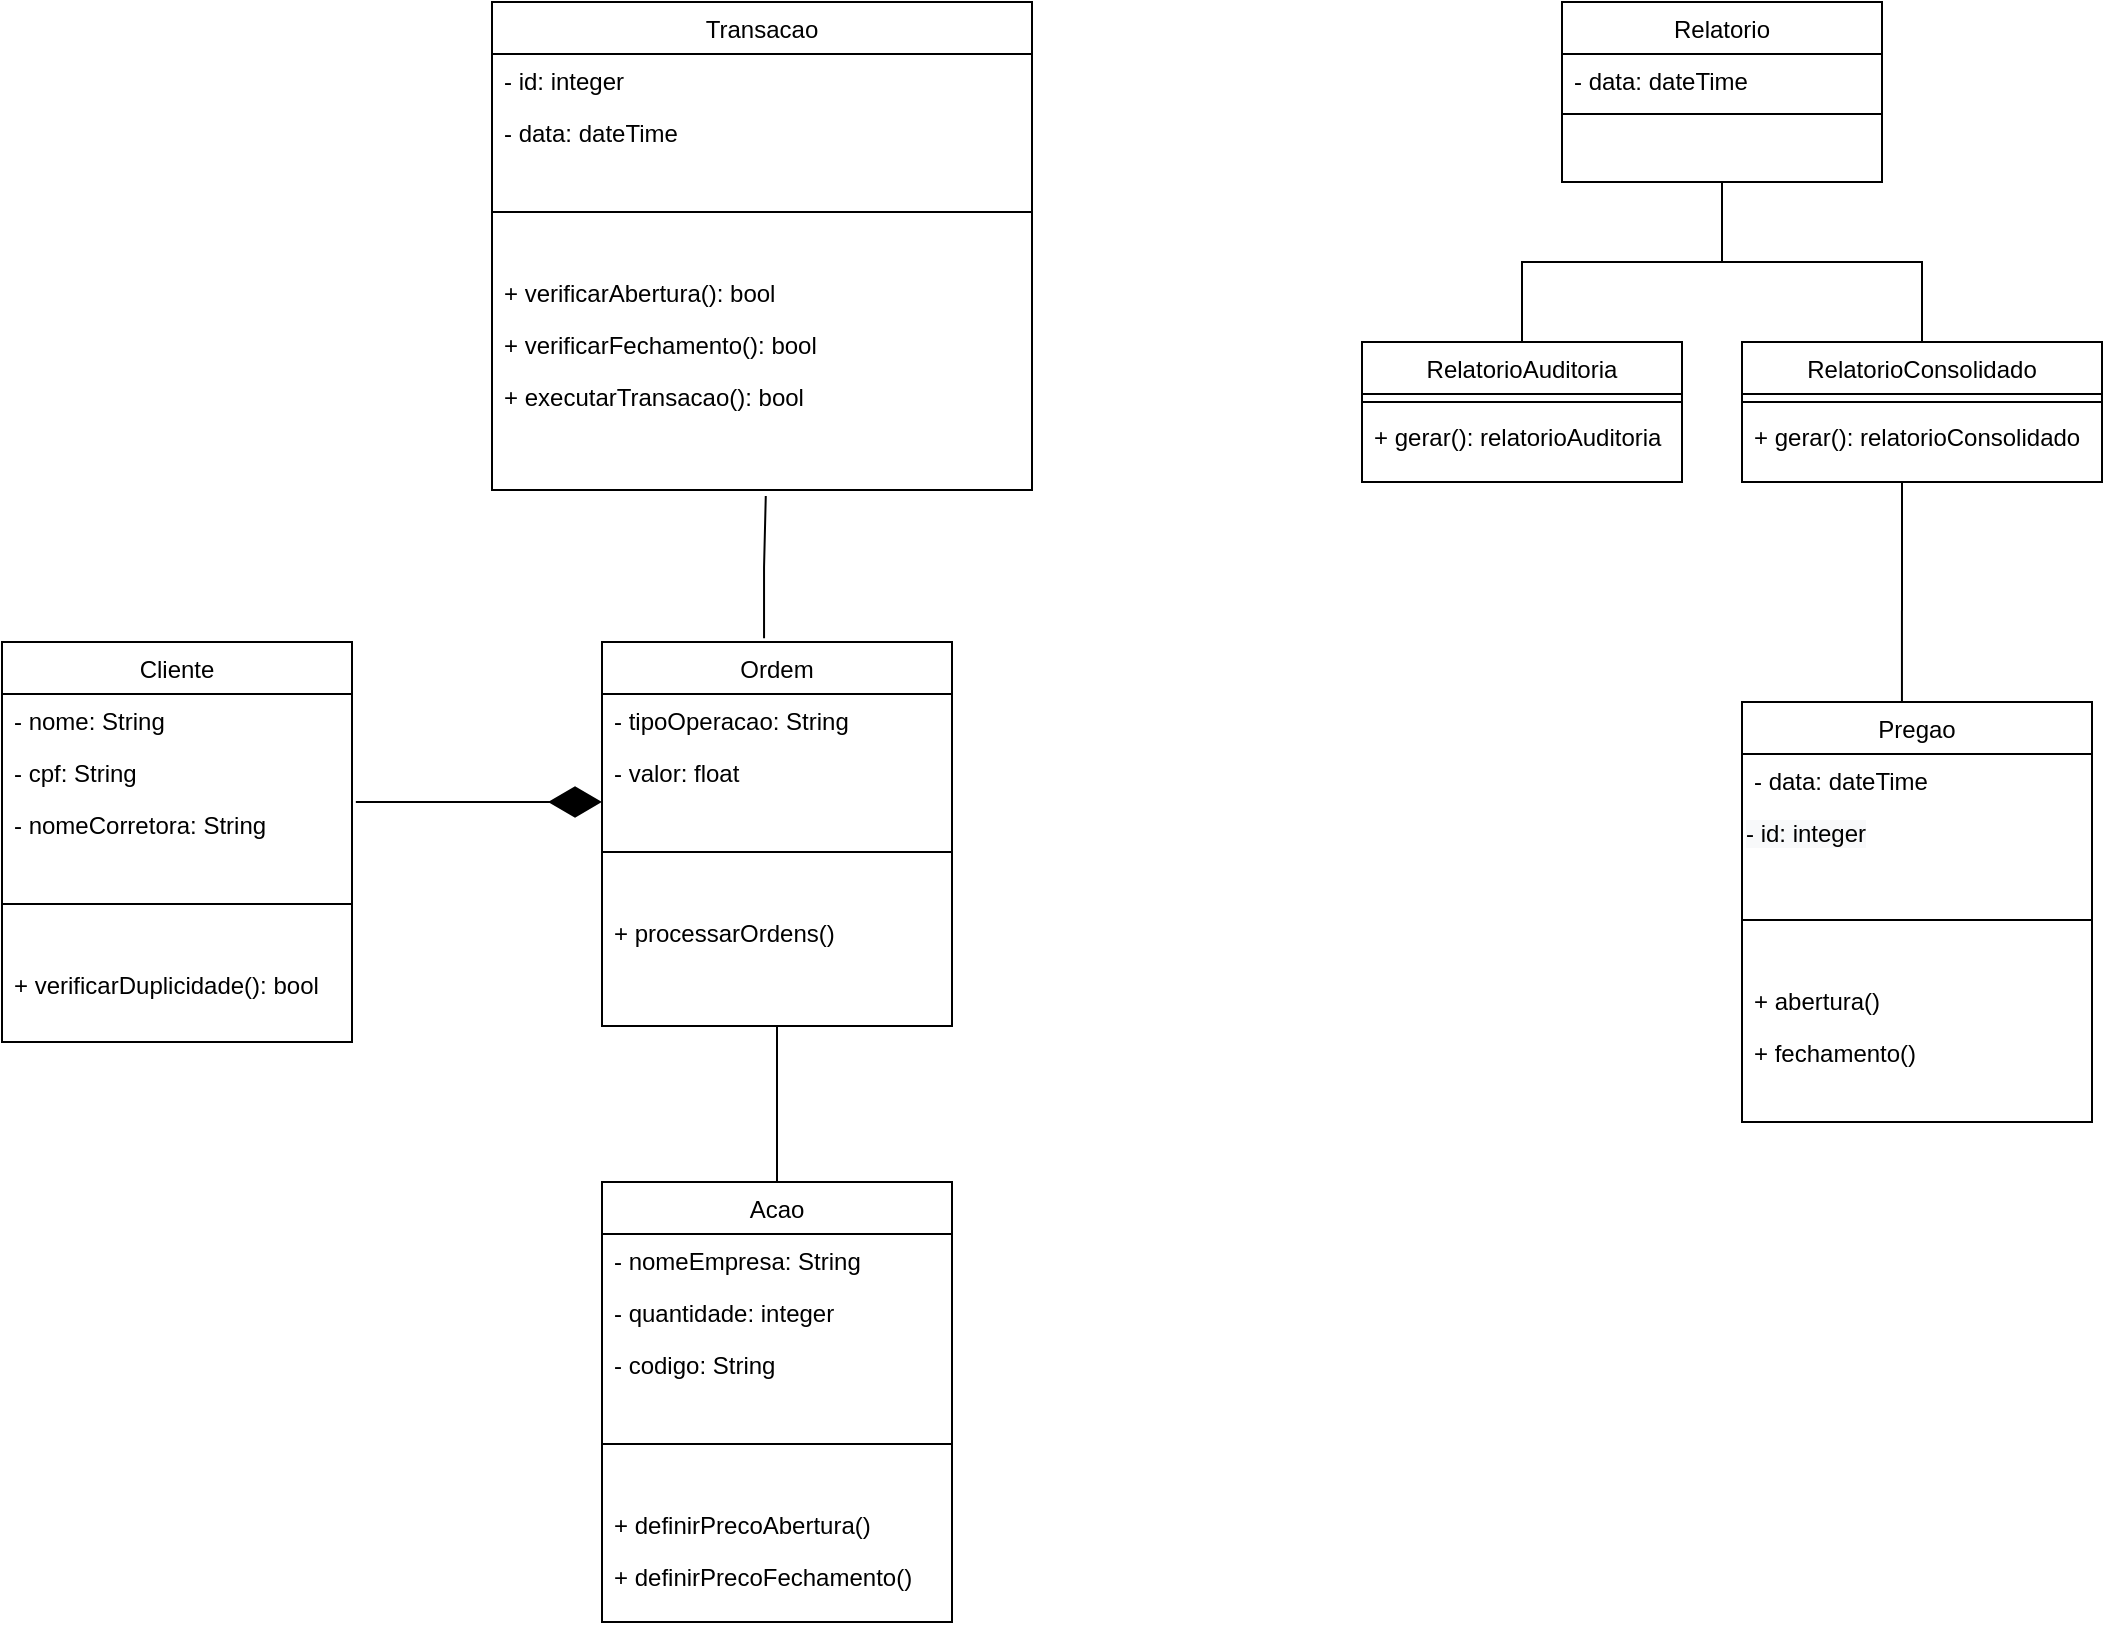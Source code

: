 <mxfile version="18.2.1" type="device"><diagram id="C5RBs43oDa-KdzZeNtuy" name="Page-1"><mxGraphModel dx="1382" dy="795" grid="1" gridSize="10" guides="1" tooltips="1" connect="1" arrows="1" fold="1" page="1" pageScale="1" pageWidth="1920" pageHeight="1200" math="0" shadow="0"><root><mxCell id="WIyWlLk6GJQsqaUBKTNV-0"/><mxCell id="WIyWlLk6GJQsqaUBKTNV-1" parent="WIyWlLk6GJQsqaUBKTNV-0"/><mxCell id="zkfFHV4jXpPFQw0GAbJ--0" value="Relatorio" style="swimlane;fontStyle=0;align=center;verticalAlign=top;childLayout=stackLayout;horizontal=1;startSize=26;horizontalStack=0;resizeParent=1;resizeLast=0;collapsible=1;marginBottom=0;rounded=0;shadow=0;strokeWidth=1;" parent="WIyWlLk6GJQsqaUBKTNV-1" vertex="1"><mxGeometry x="1050" y="40" width="160" height="90" as="geometry"><mxRectangle x="230" y="140" width="160" height="26" as="alternateBounds"/></mxGeometry></mxCell><mxCell id="zkfFHV4jXpPFQw0GAbJ--3" value="- data: dateTime" style="text;align=left;verticalAlign=top;spacingLeft=4;spacingRight=4;overflow=hidden;rotatable=0;points=[[0,0.5],[1,0.5]];portConstraint=eastwest;rounded=0;shadow=0;html=0;" parent="zkfFHV4jXpPFQw0GAbJ--0" vertex="1"><mxGeometry y="26" width="160" height="26" as="geometry"/></mxCell><mxCell id="zkfFHV4jXpPFQw0GAbJ--4" value="" style="line;html=1;strokeWidth=1;align=left;verticalAlign=middle;spacingTop=-1;spacingLeft=3;spacingRight=3;rotatable=0;labelPosition=right;points=[];portConstraint=eastwest;" parent="zkfFHV4jXpPFQw0GAbJ--0" vertex="1"><mxGeometry y="52" width="160" height="8" as="geometry"/></mxCell><mxCell id="zkfFHV4jXpPFQw0GAbJ--6" value="RelatorioAuditoria" style="swimlane;fontStyle=0;align=center;verticalAlign=top;childLayout=stackLayout;horizontal=1;startSize=26;horizontalStack=0;resizeParent=1;resizeLast=0;collapsible=1;marginBottom=0;rounded=0;shadow=0;strokeWidth=1;" parent="WIyWlLk6GJQsqaUBKTNV-1" vertex="1"><mxGeometry x="950" y="210" width="160" height="70" as="geometry"><mxRectangle x="130" y="380" width="160" height="26" as="alternateBounds"/></mxGeometry></mxCell><mxCell id="zkfFHV4jXpPFQw0GAbJ--9" value="" style="line;html=1;strokeWidth=1;align=left;verticalAlign=middle;spacingTop=-1;spacingLeft=3;spacingRight=3;rotatable=0;labelPosition=right;points=[];portConstraint=eastwest;" parent="zkfFHV4jXpPFQw0GAbJ--6" vertex="1"><mxGeometry y="26" width="160" height="8" as="geometry"/></mxCell><mxCell id="zkfFHV4jXpPFQw0GAbJ--11" value="+ gerar(): relatorioAuditoria" style="text;align=left;verticalAlign=top;spacingLeft=4;spacingRight=4;overflow=hidden;rotatable=0;points=[[0,0.5],[1,0.5]];portConstraint=eastwest;" parent="zkfFHV4jXpPFQw0GAbJ--6" vertex="1"><mxGeometry y="34" width="160" height="26" as="geometry"/></mxCell><mxCell id="zkfFHV4jXpPFQw0GAbJ--12" value="" style="endArrow=none;endSize=10;endFill=0;shadow=0;strokeWidth=1;rounded=0;edgeStyle=elbowEdgeStyle;elbow=vertical;" parent="WIyWlLk6GJQsqaUBKTNV-1" source="zkfFHV4jXpPFQw0GAbJ--6" target="zkfFHV4jXpPFQw0GAbJ--0" edge="1"><mxGeometry width="160" relative="1" as="geometry"><mxPoint x="1030" y="123" as="sourcePoint"/><mxPoint x="1030" y="123" as="targetPoint"/></mxGeometry></mxCell><mxCell id="zkfFHV4jXpPFQw0GAbJ--13" value="RelatorioConsolidado" style="swimlane;fontStyle=0;align=center;verticalAlign=top;childLayout=stackLayout;horizontal=1;startSize=26;horizontalStack=0;resizeParent=1;resizeLast=0;collapsible=1;marginBottom=0;rounded=0;shadow=0;strokeWidth=1;" parent="WIyWlLk6GJQsqaUBKTNV-1" vertex="1"><mxGeometry x="1140" y="210" width="180" height="70" as="geometry"><mxRectangle x="340" y="380" width="170" height="26" as="alternateBounds"/></mxGeometry></mxCell><mxCell id="zkfFHV4jXpPFQw0GAbJ--15" value="" style="line;html=1;strokeWidth=1;align=left;verticalAlign=middle;spacingTop=-1;spacingLeft=3;spacingRight=3;rotatable=0;labelPosition=right;points=[];portConstraint=eastwest;" parent="zkfFHV4jXpPFQw0GAbJ--13" vertex="1"><mxGeometry y="26" width="180" height="8" as="geometry"/></mxCell><mxCell id="bcy7xY6kVQwOa64BKdkR-0" value="+ gerar(): relatorioConsolidado" style="text;align=left;verticalAlign=top;spacingLeft=4;spacingRight=4;overflow=hidden;rotatable=0;points=[[0,0.5],[1,0.5]];portConstraint=eastwest;" parent="zkfFHV4jXpPFQw0GAbJ--13" vertex="1"><mxGeometry y="34" width="180" height="26" as="geometry"/></mxCell><mxCell id="zkfFHV4jXpPFQw0GAbJ--16" value="" style="endArrow=none;endSize=10;endFill=0;shadow=0;strokeWidth=1;rounded=0;edgeStyle=elbowEdgeStyle;elbow=vertical;" parent="WIyWlLk6GJQsqaUBKTNV-1" source="zkfFHV4jXpPFQw0GAbJ--13" target="zkfFHV4jXpPFQw0GAbJ--0" edge="1"><mxGeometry width="160" relative="1" as="geometry"><mxPoint x="1040" y="293" as="sourcePoint"/><mxPoint x="1140" y="191" as="targetPoint"/></mxGeometry></mxCell><mxCell id="bcy7xY6kVQwOa64BKdkR-1" value="Transacao" style="swimlane;fontStyle=0;align=center;verticalAlign=top;childLayout=stackLayout;horizontal=1;startSize=26;horizontalStack=0;resizeParent=1;resizeLast=0;collapsible=1;marginBottom=0;rounded=0;shadow=0;strokeWidth=1;" parent="WIyWlLk6GJQsqaUBKTNV-1" vertex="1"><mxGeometry x="515" y="40" width="270" height="244" as="geometry"><mxRectangle x="550" y="140" width="160" height="26" as="alternateBounds"/></mxGeometry></mxCell><mxCell id="bcy7xY6kVQwOa64BKdkR-71" value="- id: integer" style="text;align=left;verticalAlign=top;spacingLeft=4;spacingRight=4;overflow=hidden;rotatable=0;points=[[0,0.5],[1,0.5]];portConstraint=eastwest;rounded=0;shadow=0;html=0;" parent="bcy7xY6kVQwOa64BKdkR-1" vertex="1"><mxGeometry y="26" width="270" height="26" as="geometry"/></mxCell><mxCell id="bcy7xY6kVQwOa64BKdkR-72" value="- data: dateTime" style="text;align=left;verticalAlign=top;spacingLeft=4;spacingRight=4;overflow=hidden;rotatable=0;points=[[0,0.5],[1,0.5]];portConstraint=eastwest;rounded=0;shadow=0;html=0;" parent="bcy7xY6kVQwOa64BKdkR-1" vertex="1"><mxGeometry y="52" width="270" height="26" as="geometry"/></mxCell><mxCell id="bcy7xY6kVQwOa64BKdkR-7" value="" style="line;html=1;strokeWidth=1;align=left;verticalAlign=middle;spacingTop=-1;spacingLeft=3;spacingRight=3;rotatable=0;labelPosition=right;points=[];portConstraint=eastwest;" parent="bcy7xY6kVQwOa64BKdkR-1" vertex="1"><mxGeometry y="78" width="270" height="54" as="geometry"/></mxCell><mxCell id="bcy7xY6kVQwOa64BKdkR-69" value="+ verificarAbertura(): bool" style="text;align=left;verticalAlign=top;spacingLeft=4;spacingRight=4;overflow=hidden;rotatable=0;points=[[0,0.5],[1,0.5]];portConstraint=eastwest;" parent="bcy7xY6kVQwOa64BKdkR-1" vertex="1"><mxGeometry y="132" width="270" height="26" as="geometry"/></mxCell><mxCell id="bcy7xY6kVQwOa64BKdkR-70" value="+ verificarFechamento(): bool" style="text;align=left;verticalAlign=top;spacingLeft=4;spacingRight=4;overflow=hidden;rotatable=0;points=[[0,0.5],[1,0.5]];portConstraint=eastwest;" parent="bcy7xY6kVQwOa64BKdkR-1" vertex="1"><mxGeometry y="158" width="270" height="26" as="geometry"/></mxCell><mxCell id="bcy7xY6kVQwOa64BKdkR-66" value="+ executarTransacao(): bool" style="text;align=left;verticalAlign=top;spacingLeft=4;spacingRight=4;overflow=hidden;rotatable=0;points=[[0,0.5],[1,0.5]];portConstraint=eastwest;" parent="bcy7xY6kVQwOa64BKdkR-1" vertex="1"><mxGeometry y="184" width="270" height="60" as="geometry"/></mxCell><mxCell id="bcy7xY6kVQwOa64BKdkR-29" value="Ordem" style="swimlane;fontStyle=0;align=center;verticalAlign=top;childLayout=stackLayout;horizontal=1;startSize=26;horizontalStack=0;resizeParent=1;resizeLast=0;collapsible=1;marginBottom=0;rounded=0;shadow=0;strokeWidth=1;" parent="WIyWlLk6GJQsqaUBKTNV-1" vertex="1"><mxGeometry x="570" y="360" width="175" height="192" as="geometry"><mxRectangle x="550" y="140" width="160" height="26" as="alternateBounds"/></mxGeometry></mxCell><mxCell id="bcy7xY6kVQwOa64BKdkR-32" value="- tipoOperacao: String" style="text;align=left;verticalAlign=top;spacingLeft=4;spacingRight=4;overflow=hidden;rotatable=0;points=[[0,0.5],[1,0.5]];portConstraint=eastwest;rounded=0;shadow=0;html=0;" parent="bcy7xY6kVQwOa64BKdkR-29" vertex="1"><mxGeometry y="26" width="175" height="26" as="geometry"/></mxCell><mxCell id="bcy7xY6kVQwOa64BKdkR-33" value="- valor: float" style="text;align=left;verticalAlign=top;spacingLeft=4;spacingRight=4;overflow=hidden;rotatable=0;points=[[0,0.5],[1,0.5]];portConstraint=eastwest;rounded=0;shadow=0;html=0;" parent="bcy7xY6kVQwOa64BKdkR-29" vertex="1"><mxGeometry y="52" width="175" height="26" as="geometry"/></mxCell><mxCell id="bcy7xY6kVQwOa64BKdkR-30" value="" style="line;html=1;strokeWidth=1;align=left;verticalAlign=middle;spacingTop=-1;spacingLeft=3;spacingRight=3;rotatable=0;labelPosition=right;points=[];portConstraint=eastwest;" parent="bcy7xY6kVQwOa64BKdkR-29" vertex="1"><mxGeometry y="78" width="175" height="54" as="geometry"/></mxCell><mxCell id="bcy7xY6kVQwOa64BKdkR-81" value="+ processarOrdens()" style="text;align=left;verticalAlign=top;spacingLeft=4;spacingRight=4;overflow=hidden;rotatable=0;points=[[0,0.5],[1,0.5]];portConstraint=eastwest;" parent="bcy7xY6kVQwOa64BKdkR-29" vertex="1"><mxGeometry y="132" width="175" height="60" as="geometry"/></mxCell><mxCell id="bcy7xY6kVQwOa64BKdkR-38" value="Acao" style="swimlane;fontStyle=0;align=center;verticalAlign=top;childLayout=stackLayout;horizontal=1;startSize=26;horizontalStack=0;resizeParent=1;resizeLast=0;collapsible=1;marginBottom=0;rounded=0;shadow=0;strokeWidth=1;" parent="WIyWlLk6GJQsqaUBKTNV-1" vertex="1"><mxGeometry x="570" y="630" width="175" height="220" as="geometry"><mxRectangle x="550" y="140" width="160" height="26" as="alternateBounds"/></mxGeometry></mxCell><mxCell id="bcy7xY6kVQwOa64BKdkR-41" value="- nomeEmpresa: String " style="text;align=left;verticalAlign=top;spacingLeft=4;spacingRight=4;overflow=hidden;rotatable=0;points=[[0,0.5],[1,0.5]];portConstraint=eastwest;rounded=0;shadow=0;html=0;" parent="bcy7xY6kVQwOa64BKdkR-38" vertex="1"><mxGeometry y="26" width="175" height="26" as="geometry"/></mxCell><mxCell id="bcy7xY6kVQwOa64BKdkR-78" value="- quantidade: integer " style="text;align=left;verticalAlign=top;spacingLeft=4;spacingRight=4;overflow=hidden;rotatable=0;points=[[0,0.5],[1,0.5]];portConstraint=eastwest;rounded=0;shadow=0;html=0;" parent="bcy7xY6kVQwOa64BKdkR-38" vertex="1"><mxGeometry y="52" width="175" height="26" as="geometry"/></mxCell><mxCell id="bcy7xY6kVQwOa64BKdkR-42" value="- codigo: String" style="text;align=left;verticalAlign=top;spacingLeft=4;spacingRight=4;overflow=hidden;rotatable=0;points=[[0,0.5],[1,0.5]];portConstraint=eastwest;rounded=0;shadow=0;html=0;" parent="bcy7xY6kVQwOa64BKdkR-38" vertex="1"><mxGeometry y="78" width="175" height="26" as="geometry"/></mxCell><mxCell id="bcy7xY6kVQwOa64BKdkR-43" value="" style="line;html=1;strokeWidth=1;align=left;verticalAlign=middle;spacingTop=-1;spacingLeft=3;spacingRight=3;rotatable=0;labelPosition=right;points=[];portConstraint=eastwest;" parent="bcy7xY6kVQwOa64BKdkR-38" vertex="1"><mxGeometry y="104" width="175" height="54" as="geometry"/></mxCell><mxCell id="bcy7xY6kVQwOa64BKdkR-83" value="+ definirPrecoAbertura()" style="text;align=left;verticalAlign=top;spacingLeft=4;spacingRight=4;overflow=hidden;rotatable=0;points=[[0,0.5],[1,0.5]];portConstraint=eastwest;" parent="bcy7xY6kVQwOa64BKdkR-38" vertex="1"><mxGeometry y="158" width="175" height="26" as="geometry"/></mxCell><mxCell id="bcy7xY6kVQwOa64BKdkR-84" value="+ definirPrecoFechamento()" style="text;align=left;verticalAlign=top;spacingLeft=4;spacingRight=4;overflow=hidden;rotatable=0;points=[[0,0.5],[1,0.5]];portConstraint=eastwest;" parent="bcy7xY6kVQwOa64BKdkR-38" vertex="1"><mxGeometry y="184" width="175" height="26" as="geometry"/></mxCell><mxCell id="bcy7xY6kVQwOa64BKdkR-62" value="Cliente" style="swimlane;fontStyle=0;align=center;verticalAlign=top;childLayout=stackLayout;horizontal=1;startSize=26;horizontalStack=0;resizeParent=1;resizeLast=0;collapsible=1;marginBottom=0;rounded=0;shadow=0;strokeWidth=1;" parent="WIyWlLk6GJQsqaUBKTNV-1" vertex="1"><mxGeometry x="270" y="360" width="175" height="200" as="geometry"><mxRectangle x="550" y="140" width="160" height="26" as="alternateBounds"/></mxGeometry></mxCell><mxCell id="bcy7xY6kVQwOa64BKdkR-73" value="- nome: String " style="text;align=left;verticalAlign=top;spacingLeft=4;spacingRight=4;overflow=hidden;rotatable=0;points=[[0,0.5],[1,0.5]];portConstraint=eastwest;rounded=0;shadow=0;html=0;" parent="bcy7xY6kVQwOa64BKdkR-62" vertex="1"><mxGeometry y="26" width="175" height="26" as="geometry"/></mxCell><mxCell id="bcy7xY6kVQwOa64BKdkR-75" value="- cpf: String " style="text;align=left;verticalAlign=top;spacingLeft=4;spacingRight=4;overflow=hidden;rotatable=0;points=[[0,0.5],[1,0.5]];portConstraint=eastwest;rounded=0;shadow=0;html=0;" parent="bcy7xY6kVQwOa64BKdkR-62" vertex="1"><mxGeometry y="52" width="175" height="26" as="geometry"/></mxCell><mxCell id="bcy7xY6kVQwOa64BKdkR-63" value="- nomeCorretora: String " style="text;align=left;verticalAlign=top;spacingLeft=4;spacingRight=4;overflow=hidden;rotatable=0;points=[[0,0.5],[1,0.5]];portConstraint=eastwest;rounded=0;shadow=0;html=0;" parent="bcy7xY6kVQwOa64BKdkR-62" vertex="1"><mxGeometry y="78" width="175" height="26" as="geometry"/></mxCell><mxCell id="bcy7xY6kVQwOa64BKdkR-65" value="" style="line;html=1;strokeWidth=1;align=left;verticalAlign=middle;spacingTop=-1;spacingLeft=3;spacingRight=3;rotatable=0;labelPosition=right;points=[];portConstraint=eastwest;" parent="bcy7xY6kVQwOa64BKdkR-62" vertex="1"><mxGeometry y="104" width="175" height="54" as="geometry"/></mxCell><mxCell id="bcy7xY6kVQwOa64BKdkR-67" value="+ verificarDuplicidade(): bool" style="text;align=left;verticalAlign=top;spacingLeft=4;spacingRight=4;overflow=hidden;rotatable=0;points=[[0,0.5],[1,0.5]];portConstraint=eastwest;" parent="bcy7xY6kVQwOa64BKdkR-62" vertex="1"><mxGeometry y="158" width="175" height="26" as="geometry"/></mxCell><mxCell id="bcy7xY6kVQwOa64BKdkR-77" value="" style="endArrow=none;endSize=10;endFill=0;shadow=0;strokeWidth=1;rounded=0;edgeStyle=elbowEdgeStyle;elbow=vertical;entryX=0.507;entryY=1.05;entryDx=0;entryDy=0;entryPerimeter=0;exitX=0.463;exitY=-0.01;exitDx=0;exitDy=0;exitPerimeter=0;" parent="WIyWlLk6GJQsqaUBKTNV-1" source="bcy7xY6kVQwOa64BKdkR-29" target="bcy7xY6kVQwOa64BKdkR-66" edge="1"><mxGeometry width="160" relative="1" as="geometry"><mxPoint x="345" y="300" as="sourcePoint"/><mxPoint x="445" y="220" as="targetPoint"/></mxGeometry></mxCell><mxCell id="bcy7xY6kVQwOa64BKdkR-79" value="" style="endArrow=none;html=1;rounded=0;entryX=0.5;entryY=1;entryDx=0;entryDy=0;exitX=0.5;exitY=0;exitDx=0;exitDy=0;" parent="WIyWlLk6GJQsqaUBKTNV-1" source="bcy7xY6kVQwOa64BKdkR-38" target="bcy7xY6kVQwOa64BKdkR-29" edge="1"><mxGeometry width="50" height="50" relative="1" as="geometry"><mxPoint x="345" y="465" as="sourcePoint"/><mxPoint x="425" y="510" as="targetPoint"/></mxGeometry></mxCell><mxCell id="UF1QIt6oV768J9cf5aNp-1" value="" style="endArrow=diamondThin;endFill=1;endSize=24;html=1;rounded=0;entryX=0;entryY=1.077;entryDx=0;entryDy=0;entryPerimeter=0;exitX=1.011;exitY=0.077;exitDx=0;exitDy=0;exitPerimeter=0;" edge="1" parent="WIyWlLk6GJQsqaUBKTNV-1" source="bcy7xY6kVQwOa64BKdkR-63" target="bcy7xY6kVQwOa64BKdkR-33"><mxGeometry width="160" relative="1" as="geometry"><mxPoint x="620" y="410" as="sourcePoint"/><mxPoint x="780" y="410" as="targetPoint"/></mxGeometry></mxCell><mxCell id="UF1QIt6oV768J9cf5aNp-2" value="Pregao" style="swimlane;fontStyle=0;align=center;verticalAlign=top;childLayout=stackLayout;horizontal=1;startSize=26;horizontalStack=0;resizeParent=1;resizeLast=0;collapsible=1;marginBottom=0;rounded=0;shadow=0;strokeWidth=1;" vertex="1" parent="WIyWlLk6GJQsqaUBKTNV-1"><mxGeometry x="1140" y="390" width="175" height="210" as="geometry"><mxRectangle x="550" y="140" width="160" height="26" as="alternateBounds"/></mxGeometry></mxCell><mxCell id="UF1QIt6oV768J9cf5aNp-8" value="- data: dateTime" style="text;align=left;verticalAlign=top;spacingLeft=4;spacingRight=4;overflow=hidden;rotatable=0;points=[[0,0.5],[1,0.5]];portConstraint=eastwest;rounded=0;shadow=0;html=0;" vertex="1" parent="UF1QIt6oV768J9cf5aNp-2"><mxGeometry y="26" width="175" height="26" as="geometry"/></mxCell><mxCell id="UF1QIt6oV768J9cf5aNp-9" value="&lt;span style=&quot;color: rgb(0, 0, 0); font-family: Helvetica; font-size: 12px; font-style: normal; font-variant-ligatures: normal; font-variant-caps: normal; font-weight: 400; letter-spacing: normal; orphans: 2; text-align: left; text-indent: 0px; text-transform: none; widows: 2; word-spacing: 0px; -webkit-text-stroke-width: 0px; background-color: rgb(248, 249, 250); text-decoration-thickness: initial; text-decoration-style: initial; text-decoration-color: initial; float: none; display: inline !important;&quot;&gt;- id: integer&lt;/span&gt;" style="text;whiteSpace=wrap;html=1;" vertex="1" parent="UF1QIt6oV768J9cf5aNp-2"><mxGeometry y="52" width="175" height="30" as="geometry"/></mxCell><mxCell id="UF1QIt6oV768J9cf5aNp-6" value="" style="line;html=1;strokeWidth=1;align=left;verticalAlign=middle;spacingTop=-1;spacingLeft=3;spacingRight=3;rotatable=0;labelPosition=right;points=[];portConstraint=eastwest;" vertex="1" parent="UF1QIt6oV768J9cf5aNp-2"><mxGeometry y="82" width="175" height="54" as="geometry"/></mxCell><mxCell id="UF1QIt6oV768J9cf5aNp-7" value="+ abertura()" style="text;align=left;verticalAlign=top;spacingLeft=4;spacingRight=4;overflow=hidden;rotatable=0;points=[[0,0.5],[1,0.5]];portConstraint=eastwest;" vertex="1" parent="UF1QIt6oV768J9cf5aNp-2"><mxGeometry y="136" width="175" height="26" as="geometry"/></mxCell><mxCell id="UF1QIt6oV768J9cf5aNp-10" value="+ fechamento()" style="text;align=left;verticalAlign=top;spacingLeft=4;spacingRight=4;overflow=hidden;rotatable=0;points=[[0,0.5],[1,0.5]];portConstraint=eastwest;" vertex="1" parent="UF1QIt6oV768J9cf5aNp-2"><mxGeometry y="162" width="175" height="26" as="geometry"/></mxCell><mxCell id="UF1QIt6oV768J9cf5aNp-11" value="" style="endArrow=none;html=1;rounded=0;exitX=0.457;exitY=0;exitDx=0;exitDy=0;exitPerimeter=0;" edge="1" parent="WIyWlLk6GJQsqaUBKTNV-1" source="UF1QIt6oV768J9cf5aNp-2"><mxGeometry width="50" height="50" relative="1" as="geometry"><mxPoint x="1170" y="330" as="sourcePoint"/><mxPoint x="1220" y="280" as="targetPoint"/></mxGeometry></mxCell></root></mxGraphModel></diagram></mxfile>